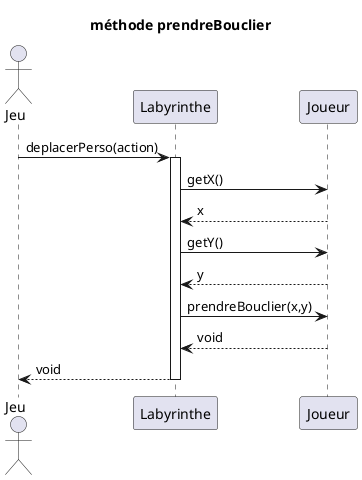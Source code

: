 @startuml
title méthode prendreBouclier
actor Jeu
participant Labyrinthe

Jeu -> Labyrinthe: deplacerPerso(action)
activate Labyrinthe

Labyrinthe -> Joueur : getX()
Joueur --> Labyrinthe : x
Labyrinthe -> Joueur : getY()
Joueur --> Labyrinthe : y

Labyrinthe -> Joueur : prendreBouclier(x,y)
Joueur --> Labyrinthe : void
Labyrinthe --> Jeu: void
deactivate Labyrinthe
@enduml
